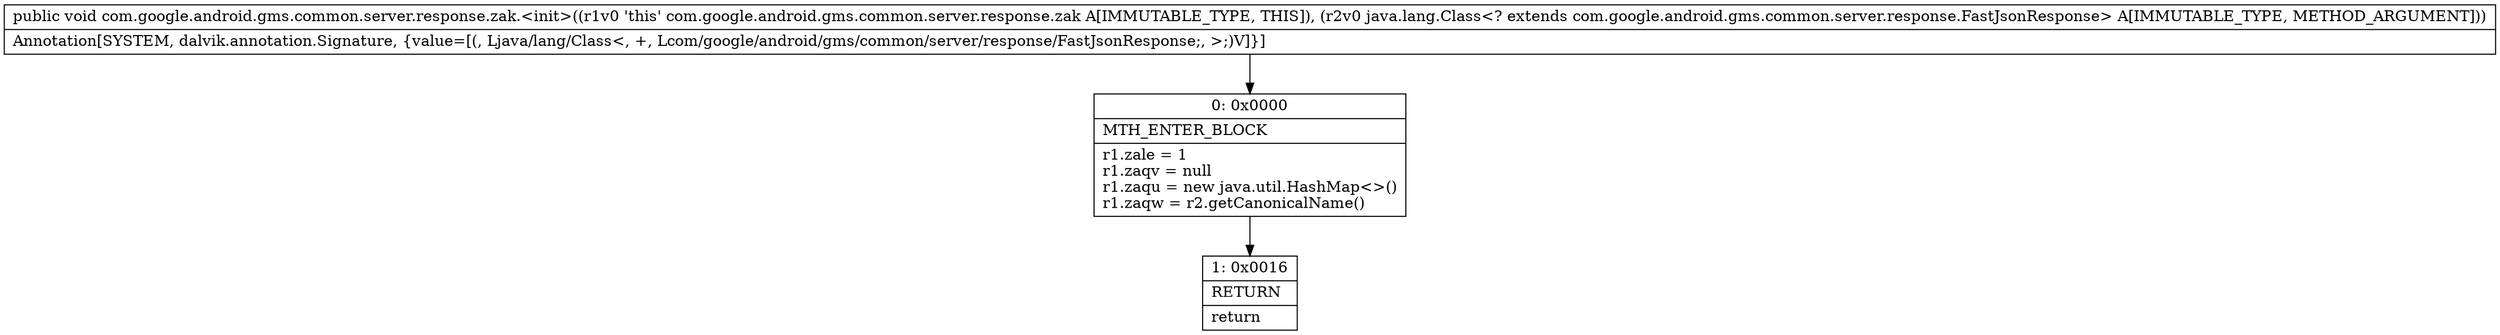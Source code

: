 digraph "CFG forcom.google.android.gms.common.server.response.zak.\<init\>(Ljava\/lang\/Class;)V" {
Node_0 [shape=record,label="{0\:\ 0x0000|MTH_ENTER_BLOCK\l|r1.zale = 1\lr1.zaqv = null\lr1.zaqu = new java.util.HashMap\<\>()\lr1.zaqw = r2.getCanonicalName()\l}"];
Node_1 [shape=record,label="{1\:\ 0x0016|RETURN\l|return\l}"];
MethodNode[shape=record,label="{public void com.google.android.gms.common.server.response.zak.\<init\>((r1v0 'this' com.google.android.gms.common.server.response.zak A[IMMUTABLE_TYPE, THIS]), (r2v0 java.lang.Class\<? extends com.google.android.gms.common.server.response.FastJsonResponse\> A[IMMUTABLE_TYPE, METHOD_ARGUMENT]))  | Annotation[SYSTEM, dalvik.annotation.Signature, \{value=[(, Ljava\/lang\/Class\<, +, Lcom\/google\/android\/gms\/common\/server\/response\/FastJsonResponse;, \>;)V]\}]\l}"];
MethodNode -> Node_0;
Node_0 -> Node_1;
}


